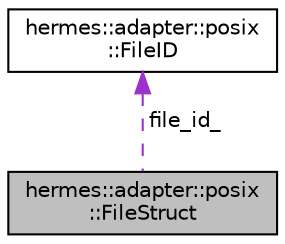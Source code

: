 digraph "hermes::adapter::posix::FileStruct"
{
 // LATEX_PDF_SIZE
  edge [fontname="Helvetica",fontsize="10",labelfontname="Helvetica",labelfontsize="10"];
  node [fontname="Helvetica",fontsize="10",shape=record];
  Node1 [label="hermes::adapter::posix\l::FileStruct",height=0.2,width=0.4,color="black", fillcolor="grey75", style="filled", fontcolor="black",tooltip=" "];
  Node2 -> Node1 [dir="back",color="darkorchid3",fontsize="10",style="dashed",label=" file_id_" ,fontname="Helvetica"];
  Node2 [label="hermes::adapter::posix\l::FileID",height=0.2,width=0.4,color="black", fillcolor="white", style="filled",URL="$structhermes_1_1adapter_1_1posix_1_1_file_i_d.html",tooltip=" "];
}
